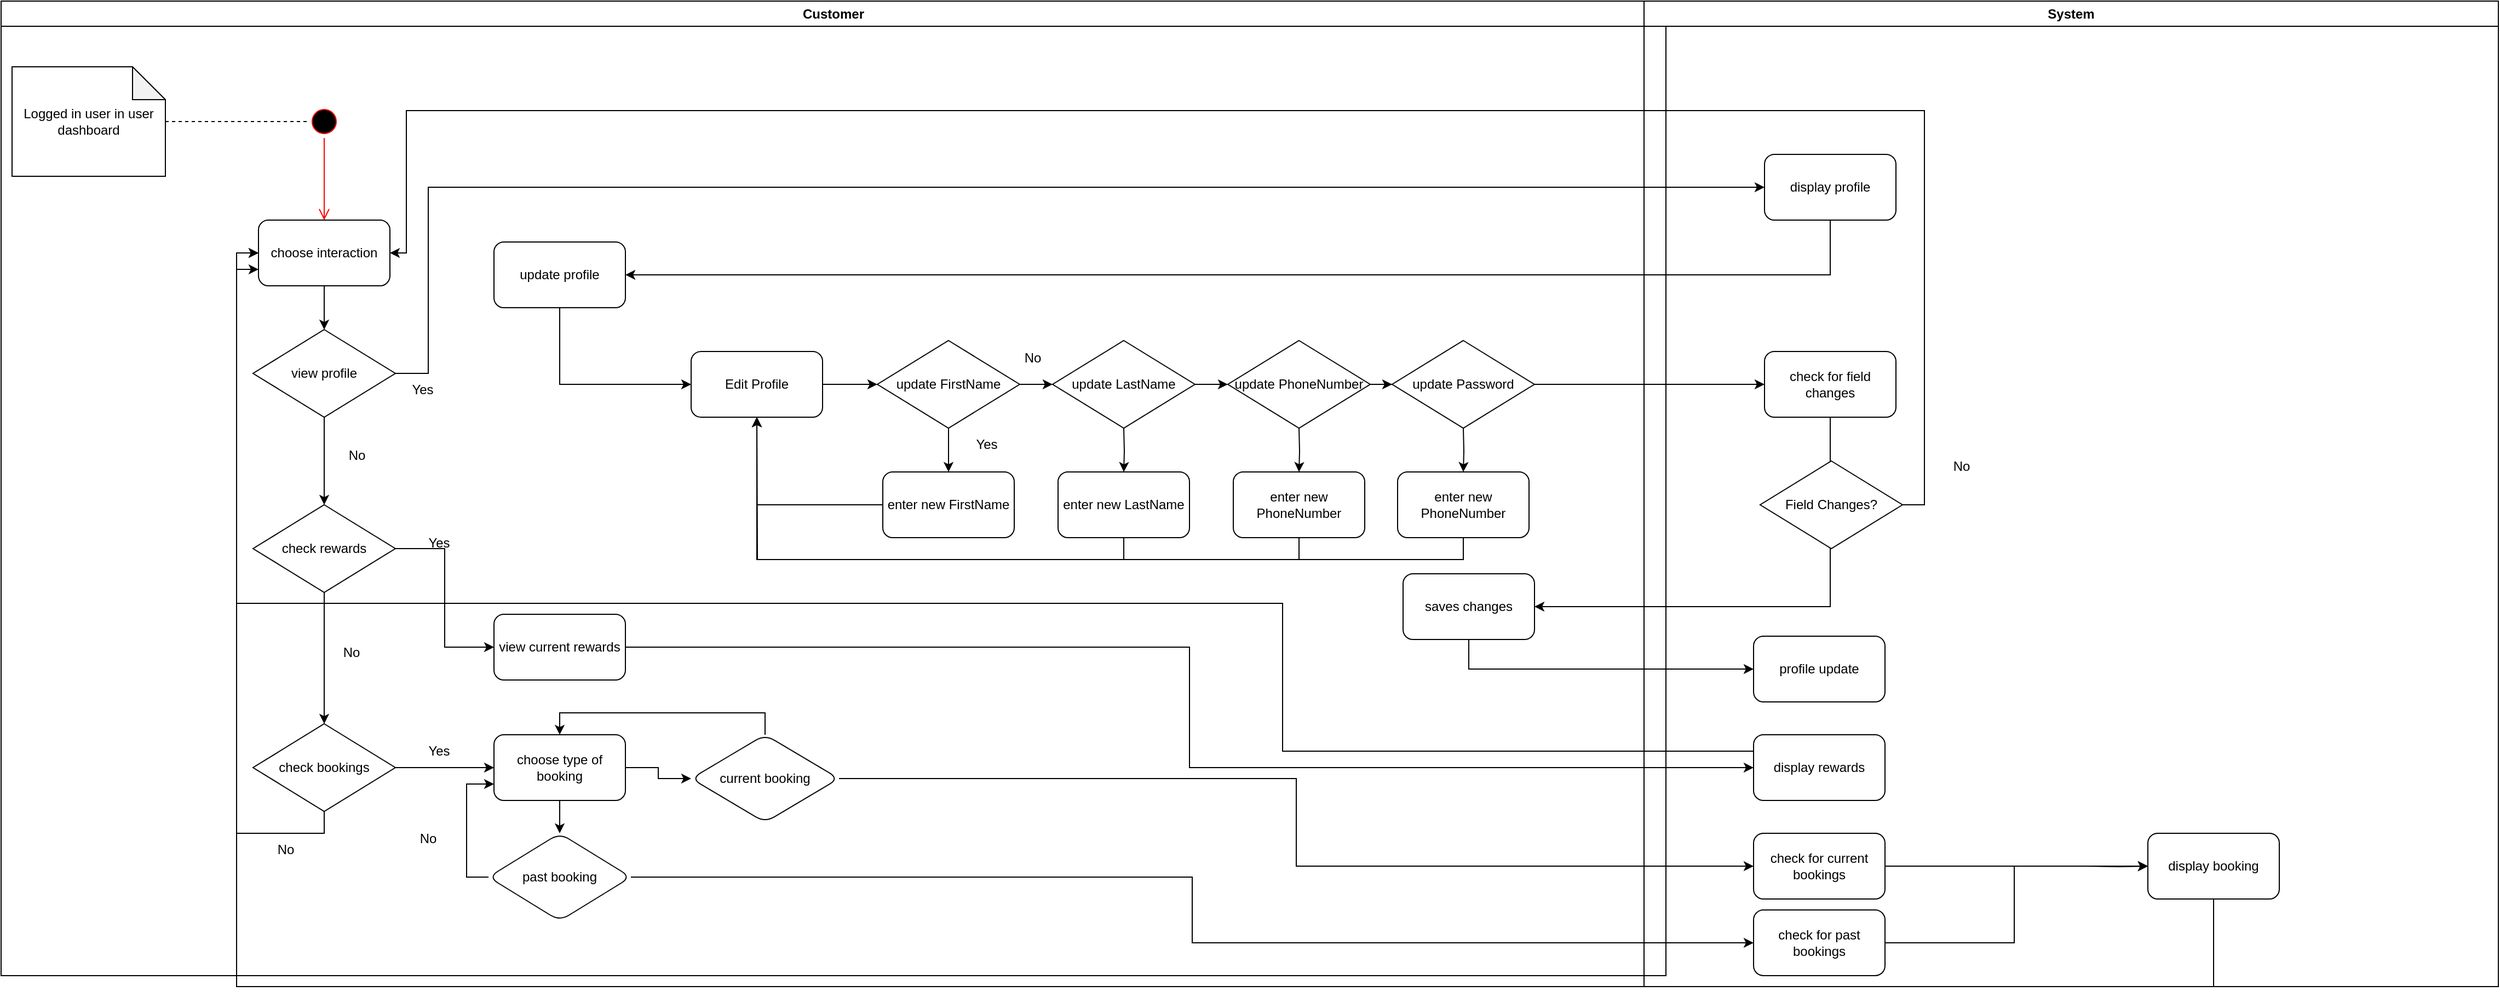 <mxfile version="21.6.8" type="device">
  <diagram name="Page-1" id="j6ZUwTwEuw8l7XssZwEK">
    <mxGraphModel dx="2590" dy="1515" grid="1" gridSize="10" guides="1" tooltips="1" connect="1" arrows="1" fold="1" page="1" pageScale="1" pageWidth="1600" pageHeight="900" math="0" shadow="0">
      <root>
        <mxCell id="0" />
        <mxCell id="1" parent="0" />
        <mxCell id="_EfbOmLes6nvlu2SDe32-2" value="" style="ellipse;html=1;shape=startState;fillColor=#000000;strokeColor=#ff0000;" parent="1" vertex="1">
          <mxGeometry x="370" y="95" width="30" height="30" as="geometry" />
        </mxCell>
        <mxCell id="_EfbOmLes6nvlu2SDe32-3" value="" style="edgeStyle=orthogonalEdgeStyle;html=1;verticalAlign=bottom;endArrow=open;endSize=8;strokeColor=#ff0000;rounded=0;entryX=0.5;entryY=0;entryDx=0;entryDy=0;" parent="1" source="_EfbOmLes6nvlu2SDe32-2" target="_EfbOmLes6nvlu2SDe32-9" edge="1">
          <mxGeometry relative="1" as="geometry">
            <mxPoint x="385" y="185" as="targetPoint" />
          </mxGeometry>
        </mxCell>
        <mxCell id="_EfbOmLes6nvlu2SDe32-6" style="edgeStyle=orthogonalEdgeStyle;rounded=0;orthogonalLoop=1;jettySize=auto;html=1;entryX=0;entryY=0.5;entryDx=0;entryDy=0;endArrow=none;endFill=0;dashed=1;" parent="1" source="_EfbOmLes6nvlu2SDe32-5" target="_EfbOmLes6nvlu2SDe32-2" edge="1">
          <mxGeometry relative="1" as="geometry" />
        </mxCell>
        <mxCell id="_EfbOmLes6nvlu2SDe32-5" value="Logged in user in user dashboard" style="shape=note;whiteSpace=wrap;html=1;backgroundOutline=1;darkOpacity=0.05;" parent="1" vertex="1">
          <mxGeometry x="100" y="60" width="140" height="100" as="geometry" />
        </mxCell>
        <mxCell id="_EfbOmLes6nvlu2SDe32-20" style="edgeStyle=orthogonalEdgeStyle;rounded=0;orthogonalLoop=1;jettySize=auto;html=1;entryX=0.5;entryY=0;entryDx=0;entryDy=0;" parent="1" source="_EfbOmLes6nvlu2SDe32-9" target="_EfbOmLes6nvlu2SDe32-10" edge="1">
          <mxGeometry relative="1" as="geometry" />
        </mxCell>
        <mxCell id="_EfbOmLes6nvlu2SDe32-9" value="choose interaction" style="rounded=1;whiteSpace=wrap;html=1;" parent="1" vertex="1">
          <mxGeometry x="325" y="200" width="120" height="60" as="geometry" />
        </mxCell>
        <mxCell id="_EfbOmLes6nvlu2SDe32-12" value="" style="edgeStyle=orthogonalEdgeStyle;rounded=0;orthogonalLoop=1;jettySize=auto;html=1;entryX=0.5;entryY=0;entryDx=0;entryDy=0;" parent="1" source="_EfbOmLes6nvlu2SDe32-10" target="_EfbOmLes6nvlu2SDe32-13" edge="1">
          <mxGeometry relative="1" as="geometry">
            <mxPoint x="385" y="430" as="targetPoint" />
          </mxGeometry>
        </mxCell>
        <mxCell id="_EfbOmLes6nvlu2SDe32-19" style="edgeStyle=orthogonalEdgeStyle;rounded=0;orthogonalLoop=1;jettySize=auto;html=1;exitX=1;exitY=0.5;exitDx=0;exitDy=0;entryX=0;entryY=0.5;entryDx=0;entryDy=0;" parent="1" source="_EfbOmLes6nvlu2SDe32-10" target="_EfbOmLes6nvlu2SDe32-18" edge="1">
          <mxGeometry relative="1" as="geometry">
            <Array as="points">
              <mxPoint x="480" y="340" />
              <mxPoint x="480" y="170" />
              <mxPoint x="1390" y="170" />
            </Array>
          </mxGeometry>
        </mxCell>
        <mxCell id="_EfbOmLes6nvlu2SDe32-10" value="view profile" style="rhombus;whiteSpace=wrap;html=1;" parent="1" vertex="1">
          <mxGeometry x="320" y="300" width="130" height="80" as="geometry" />
        </mxCell>
        <mxCell id="_EfbOmLes6nvlu2SDe32-30" value="" style="edgeStyle=orthogonalEdgeStyle;rounded=0;orthogonalLoop=1;jettySize=auto;html=1;" parent="1" source="_EfbOmLes6nvlu2SDe32-13" target="_EfbOmLes6nvlu2SDe32-29" edge="1">
          <mxGeometry relative="1" as="geometry" />
        </mxCell>
        <mxCell id="_EfbOmLes6nvlu2SDe32-64" style="edgeStyle=orthogonalEdgeStyle;rounded=0;orthogonalLoop=1;jettySize=auto;html=1;exitX=1;exitY=0.5;exitDx=0;exitDy=0;entryX=0;entryY=0.5;entryDx=0;entryDy=0;" parent="1" source="_EfbOmLes6nvlu2SDe32-13" target="_EfbOmLes6nvlu2SDe32-63" edge="1">
          <mxGeometry relative="1" as="geometry" />
        </mxCell>
        <mxCell id="_EfbOmLes6nvlu2SDe32-13" value="check rewards" style="rhombus;whiteSpace=wrap;html=1;" parent="1" vertex="1">
          <mxGeometry x="320" y="460" width="130" height="80" as="geometry" />
        </mxCell>
        <mxCell id="_EfbOmLes6nvlu2SDe32-22" style="edgeStyle=orthogonalEdgeStyle;rounded=0;orthogonalLoop=1;jettySize=auto;html=1;exitX=0.5;exitY=1;exitDx=0;exitDy=0;entryX=1;entryY=0.5;entryDx=0;entryDy=0;" parent="1" source="_EfbOmLes6nvlu2SDe32-18" target="_EfbOmLes6nvlu2SDe32-21" edge="1">
          <mxGeometry relative="1" as="geometry" />
        </mxCell>
        <mxCell id="_EfbOmLes6nvlu2SDe32-18" value="display profile" style="rounded=1;whiteSpace=wrap;html=1;" parent="1" vertex="1">
          <mxGeometry x="1700" y="140" width="120" height="60" as="geometry" />
        </mxCell>
        <mxCell id="_EfbOmLes6nvlu2SDe32-23" style="edgeStyle=orthogonalEdgeStyle;rounded=0;orthogonalLoop=1;jettySize=auto;html=1;exitX=0.5;exitY=1;exitDx=0;exitDy=0;entryX=0;entryY=0.5;entryDx=0;entryDy=0;" parent="1" source="_EfbOmLes6nvlu2SDe32-21" target="_EfbOmLes6nvlu2SDe32-31" edge="1">
          <mxGeometry relative="1" as="geometry">
            <mxPoint x="600" y="310" as="targetPoint" />
          </mxGeometry>
        </mxCell>
        <mxCell id="_EfbOmLes6nvlu2SDe32-21" value="update profile" style="rounded=1;whiteSpace=wrap;html=1;" parent="1" vertex="1">
          <mxGeometry x="540" y="220" width="120" height="60" as="geometry" />
        </mxCell>
        <mxCell id="_EfbOmLes6nvlu2SDe32-25" value="profile update" style="rounded=1;whiteSpace=wrap;html=1;" parent="1" vertex="1">
          <mxGeometry x="1690" y="580" width="120" height="60" as="geometry" />
        </mxCell>
        <mxCell id="_EfbOmLes6nvlu2SDe32-71" style="edgeStyle=orthogonalEdgeStyle;rounded=0;orthogonalLoop=1;jettySize=auto;html=1;exitX=1;exitY=0.5;exitDx=0;exitDy=0;" parent="1" source="_EfbOmLes6nvlu2SDe32-29" edge="1">
          <mxGeometry relative="1" as="geometry">
            <mxPoint x="540" y="700" as="targetPoint" />
          </mxGeometry>
        </mxCell>
        <mxCell id="_EfbOmLes6nvlu2SDe32-91" style="edgeStyle=orthogonalEdgeStyle;rounded=0;orthogonalLoop=1;jettySize=auto;html=1;exitX=0.5;exitY=1;exitDx=0;exitDy=0;entryX=0;entryY=0.5;entryDx=0;entryDy=0;" parent="1" source="_EfbOmLes6nvlu2SDe32-29" target="_EfbOmLes6nvlu2SDe32-9" edge="1">
          <mxGeometry relative="1" as="geometry">
            <mxPoint x="385" y="810" as="targetPoint" />
          </mxGeometry>
        </mxCell>
        <mxCell id="_EfbOmLes6nvlu2SDe32-29" value="check bookings" style="rhombus;whiteSpace=wrap;html=1;" parent="1" vertex="1">
          <mxGeometry x="320" y="660" width="130" height="80" as="geometry" />
        </mxCell>
        <mxCell id="_EfbOmLes6nvlu2SDe32-33" style="edgeStyle=orthogonalEdgeStyle;rounded=0;orthogonalLoop=1;jettySize=auto;html=1;exitX=1;exitY=0.5;exitDx=0;exitDy=0;" parent="1" source="_EfbOmLes6nvlu2SDe32-31" edge="1">
          <mxGeometry relative="1" as="geometry">
            <mxPoint x="890" y="350" as="targetPoint" />
          </mxGeometry>
        </mxCell>
        <mxCell id="_EfbOmLes6nvlu2SDe32-31" value="Edit Profile" style="rounded=1;whiteSpace=wrap;html=1;" parent="1" vertex="1">
          <mxGeometry x="720" y="320" width="120" height="60" as="geometry" />
        </mxCell>
        <mxCell id="_EfbOmLes6nvlu2SDe32-36" style="edgeStyle=orthogonalEdgeStyle;rounded=0;orthogonalLoop=1;jettySize=auto;html=1;exitX=0.5;exitY=1;exitDx=0;exitDy=0;entryX=0.5;entryY=0;entryDx=0;entryDy=0;" parent="1" source="_EfbOmLes6nvlu2SDe32-34" target="_EfbOmLes6nvlu2SDe32-35" edge="1">
          <mxGeometry relative="1" as="geometry" />
        </mxCell>
        <mxCell id="_EfbOmLes6nvlu2SDe32-38" style="edgeStyle=orthogonalEdgeStyle;rounded=0;orthogonalLoop=1;jettySize=auto;html=1;exitX=1;exitY=0.5;exitDx=0;exitDy=0;entryX=0;entryY=0.5;entryDx=0;entryDy=0;entryPerimeter=0;" parent="1" source="_EfbOmLes6nvlu2SDe32-34" target="_EfbOmLes6nvlu2SDe32-37" edge="1">
          <mxGeometry relative="1" as="geometry" />
        </mxCell>
        <mxCell id="_EfbOmLes6nvlu2SDe32-34" value="update FirstName" style="rhombus;whiteSpace=wrap;html=1;" parent="1" vertex="1">
          <mxGeometry x="890" y="310" width="130" height="80" as="geometry" />
        </mxCell>
        <mxCell id="_EfbOmLes6nvlu2SDe32-41" style="edgeStyle=orthogonalEdgeStyle;rounded=0;orthogonalLoop=1;jettySize=auto;html=1;exitX=0;exitY=0.5;exitDx=0;exitDy=0;" parent="1" source="_EfbOmLes6nvlu2SDe32-35" target="_EfbOmLes6nvlu2SDe32-31" edge="1">
          <mxGeometry relative="1" as="geometry" />
        </mxCell>
        <mxCell id="_EfbOmLes6nvlu2SDe32-35" value="enter new FirstName" style="rounded=1;whiteSpace=wrap;html=1;" parent="1" vertex="1">
          <mxGeometry x="895" y="430" width="120" height="60" as="geometry" />
        </mxCell>
        <mxCell id="_EfbOmLes6nvlu2SDe32-48" style="edgeStyle=orthogonalEdgeStyle;rounded=0;orthogonalLoop=1;jettySize=auto;html=1;exitX=1;exitY=0.5;exitDx=0;exitDy=0;entryX=0;entryY=0.5;entryDx=0;entryDy=0;" parent="1" source="_EfbOmLes6nvlu2SDe32-37" target="_EfbOmLes6nvlu2SDe32-44" edge="1">
          <mxGeometry relative="1" as="geometry" />
        </mxCell>
        <mxCell id="_EfbOmLes6nvlu2SDe32-37" value="update LastName" style="rhombus;whiteSpace=wrap;html=1;" parent="1" vertex="1">
          <mxGeometry x="1050" y="310" width="130" height="80" as="geometry" />
        </mxCell>
        <mxCell id="_EfbOmLes6nvlu2SDe32-39" style="edgeStyle=orthogonalEdgeStyle;rounded=0;orthogonalLoop=1;jettySize=auto;html=1;exitX=0.5;exitY=1;exitDx=0;exitDy=0;entryX=0.5;entryY=0;entryDx=0;entryDy=0;" parent="1" target="_EfbOmLes6nvlu2SDe32-40" edge="1">
          <mxGeometry relative="1" as="geometry">
            <mxPoint x="1115" y="390" as="sourcePoint" />
          </mxGeometry>
        </mxCell>
        <mxCell id="_EfbOmLes6nvlu2SDe32-42" style="edgeStyle=orthogonalEdgeStyle;rounded=0;orthogonalLoop=1;jettySize=auto;html=1;exitX=0.5;exitY=1;exitDx=0;exitDy=0;" parent="1" source="_EfbOmLes6nvlu2SDe32-40" edge="1">
          <mxGeometry relative="1" as="geometry">
            <mxPoint x="780" y="380" as="targetPoint" />
          </mxGeometry>
        </mxCell>
        <mxCell id="_EfbOmLes6nvlu2SDe32-40" value="enter new LastName" style="rounded=1;whiteSpace=wrap;html=1;" parent="1" vertex="1">
          <mxGeometry x="1055" y="430" width="120" height="60" as="geometry" />
        </mxCell>
        <mxCell id="_EfbOmLes6nvlu2SDe32-54" style="edgeStyle=orthogonalEdgeStyle;rounded=0;orthogonalLoop=1;jettySize=auto;html=1;entryX=0;entryY=0.5;entryDx=0;entryDy=0;" parent="1" source="_EfbOmLes6nvlu2SDe32-44" target="_EfbOmLes6nvlu2SDe32-51" edge="1">
          <mxGeometry relative="1" as="geometry" />
        </mxCell>
        <mxCell id="_EfbOmLes6nvlu2SDe32-44" value="update PhoneNumber" style="rhombus;whiteSpace=wrap;html=1;" parent="1" vertex="1">
          <mxGeometry x="1210" y="310" width="130" height="80" as="geometry" />
        </mxCell>
        <mxCell id="_EfbOmLes6nvlu2SDe32-49" style="edgeStyle=orthogonalEdgeStyle;rounded=0;orthogonalLoop=1;jettySize=auto;html=1;exitX=0.5;exitY=1;exitDx=0;exitDy=0;entryX=0.5;entryY=1;entryDx=0;entryDy=0;" parent="1" source="_EfbOmLes6nvlu2SDe32-45" target="_EfbOmLes6nvlu2SDe32-31" edge="1">
          <mxGeometry relative="1" as="geometry" />
        </mxCell>
        <mxCell id="_EfbOmLes6nvlu2SDe32-45" value="enter new PhoneNumber" style="rounded=1;whiteSpace=wrap;html=1;" parent="1" vertex="1">
          <mxGeometry x="1215" y="430" width="120" height="60" as="geometry" />
        </mxCell>
        <mxCell id="_EfbOmLes6nvlu2SDe32-46" style="edgeStyle=orthogonalEdgeStyle;rounded=0;orthogonalLoop=1;jettySize=auto;html=1;exitX=0.5;exitY=1;exitDx=0;exitDy=0;entryX=0.5;entryY=0;entryDx=0;entryDy=0;" parent="1" target="_EfbOmLes6nvlu2SDe32-45" edge="1">
          <mxGeometry relative="1" as="geometry">
            <mxPoint x="1275" y="390" as="sourcePoint" />
          </mxGeometry>
        </mxCell>
        <mxCell id="_EfbOmLes6nvlu2SDe32-58" style="edgeStyle=orthogonalEdgeStyle;rounded=0;orthogonalLoop=1;jettySize=auto;html=1;exitX=1;exitY=0.5;exitDx=0;exitDy=0;" parent="1" source="_EfbOmLes6nvlu2SDe32-51" target="_EfbOmLes6nvlu2SDe32-57" edge="1">
          <mxGeometry relative="1" as="geometry" />
        </mxCell>
        <mxCell id="_EfbOmLes6nvlu2SDe32-51" value="update Password" style="rhombus;whiteSpace=wrap;html=1;" parent="1" vertex="1">
          <mxGeometry x="1360" y="310" width="130" height="80" as="geometry" />
        </mxCell>
        <mxCell id="Gx4bqHsXZrf4fRZskT7e-23" style="edgeStyle=orthogonalEdgeStyle;rounded=0;orthogonalLoop=1;jettySize=auto;html=1;entryX=0.5;entryY=1;entryDx=0;entryDy=0;" edge="1" parent="1" source="_EfbOmLes6nvlu2SDe32-52" target="_EfbOmLes6nvlu2SDe32-31">
          <mxGeometry relative="1" as="geometry">
            <Array as="points">
              <mxPoint x="1425" y="510" />
              <mxPoint x="780" y="510" />
            </Array>
          </mxGeometry>
        </mxCell>
        <mxCell id="_EfbOmLes6nvlu2SDe32-52" value="enter new PhoneNumber" style="rounded=1;whiteSpace=wrap;html=1;" parent="1" vertex="1">
          <mxGeometry x="1365" y="430" width="120" height="60" as="geometry" />
        </mxCell>
        <mxCell id="_EfbOmLes6nvlu2SDe32-53" style="edgeStyle=orthogonalEdgeStyle;rounded=0;orthogonalLoop=1;jettySize=auto;html=1;exitX=0.5;exitY=1;exitDx=0;exitDy=0;entryX=0.5;entryY=0;entryDx=0;entryDy=0;" parent="1" target="_EfbOmLes6nvlu2SDe32-52" edge="1">
          <mxGeometry relative="1" as="geometry">
            <mxPoint x="1425" y="390" as="sourcePoint" />
          </mxGeometry>
        </mxCell>
        <mxCell id="_EfbOmLes6nvlu2SDe32-61" style="edgeStyle=orthogonalEdgeStyle;rounded=0;orthogonalLoop=1;jettySize=auto;html=1;exitX=0.5;exitY=1;exitDx=0;exitDy=0;entryX=1;entryY=0.5;entryDx=0;entryDy=0;" parent="1" source="_EfbOmLes6nvlu2SDe32-57" target="_EfbOmLes6nvlu2SDe32-60" edge="1">
          <mxGeometry relative="1" as="geometry" />
        </mxCell>
        <mxCell id="_EfbOmLes6nvlu2SDe32-57" value="check for field changes" style="rounded=1;whiteSpace=wrap;html=1;" parent="1" vertex="1">
          <mxGeometry x="1700" y="320" width="120" height="60" as="geometry" />
        </mxCell>
        <mxCell id="_EfbOmLes6nvlu2SDe32-62" style="edgeStyle=orthogonalEdgeStyle;rounded=0;orthogonalLoop=1;jettySize=auto;html=1;entryX=0;entryY=0.5;entryDx=0;entryDy=0;" parent="1" source="_EfbOmLes6nvlu2SDe32-60" target="_EfbOmLes6nvlu2SDe32-25" edge="1">
          <mxGeometry relative="1" as="geometry">
            <Array as="points">
              <mxPoint x="1430" y="610" />
            </Array>
          </mxGeometry>
        </mxCell>
        <mxCell id="_EfbOmLes6nvlu2SDe32-60" value="saves changes" style="rounded=1;whiteSpace=wrap;html=1;" parent="1" vertex="1">
          <mxGeometry x="1370" y="523" width="120" height="60" as="geometry" />
        </mxCell>
        <mxCell id="_EfbOmLes6nvlu2SDe32-63" value="view current rewards" style="rounded=1;whiteSpace=wrap;html=1;" parent="1" vertex="1">
          <mxGeometry x="540" y="560" width="120" height="60" as="geometry" />
        </mxCell>
        <mxCell id="_EfbOmLes6nvlu2SDe32-67" style="edgeStyle=orthogonalEdgeStyle;rounded=0;orthogonalLoop=1;jettySize=auto;html=1;entryX=0;entryY=0.5;entryDx=0;entryDy=0;exitX=0;exitY=0.25;exitDx=0;exitDy=0;" parent="1" source="_EfbOmLes6nvlu2SDe32-68" target="_EfbOmLes6nvlu2SDe32-9" edge="1">
          <mxGeometry relative="1" as="geometry">
            <Array as="points">
              <mxPoint x="1260" y="685" />
              <mxPoint x="1260" y="550" />
              <mxPoint x="305" y="550" />
              <mxPoint x="305" y="230" />
            </Array>
            <mxPoint x="1320" y="580" as="sourcePoint" />
          </mxGeometry>
        </mxCell>
        <mxCell id="_EfbOmLes6nvlu2SDe32-69" style="edgeStyle=orthogonalEdgeStyle;rounded=0;orthogonalLoop=1;jettySize=auto;html=1;exitX=1;exitY=0.5;exitDx=0;exitDy=0;entryX=0;entryY=0.5;entryDx=0;entryDy=0;" parent="1" source="_EfbOmLes6nvlu2SDe32-63" target="_EfbOmLes6nvlu2SDe32-68" edge="1">
          <mxGeometry relative="1" as="geometry">
            <mxPoint x="885.005" y="619.92" as="sourcePoint" />
          </mxGeometry>
        </mxCell>
        <mxCell id="_EfbOmLes6nvlu2SDe32-68" value="display rewards" style="rounded=1;whiteSpace=wrap;html=1;" parent="1" vertex="1">
          <mxGeometry x="1690" y="670" width="120" height="60" as="geometry" />
        </mxCell>
        <mxCell id="_EfbOmLes6nvlu2SDe32-78" value="" style="edgeStyle=orthogonalEdgeStyle;rounded=0;orthogonalLoop=1;jettySize=auto;html=1;" parent="1" source="_EfbOmLes6nvlu2SDe32-72" target="_EfbOmLes6nvlu2SDe32-77" edge="1">
          <mxGeometry relative="1" as="geometry" />
        </mxCell>
        <mxCell id="_EfbOmLes6nvlu2SDe32-80" style="edgeStyle=orthogonalEdgeStyle;rounded=0;orthogonalLoop=1;jettySize=auto;html=1;exitX=1;exitY=0.5;exitDx=0;exitDy=0;entryX=0;entryY=0.5;entryDx=0;entryDy=0;" parent="1" source="_EfbOmLes6nvlu2SDe32-72" target="_EfbOmLes6nvlu2SDe32-79" edge="1">
          <mxGeometry relative="1" as="geometry" />
        </mxCell>
        <mxCell id="_EfbOmLes6nvlu2SDe32-72" value="choose type of booking" style="rounded=1;whiteSpace=wrap;html=1;" parent="1" vertex="1">
          <mxGeometry x="540" y="670" width="120" height="60" as="geometry" />
        </mxCell>
        <mxCell id="_EfbOmLes6nvlu2SDe32-86" style="edgeStyle=orthogonalEdgeStyle;rounded=0;orthogonalLoop=1;jettySize=auto;html=1;exitX=1;exitY=0.5;exitDx=0;exitDy=0;" parent="1" source="_EfbOmLes6nvlu2SDe32-75" edge="1">
          <mxGeometry relative="1" as="geometry">
            <mxPoint x="2050" y="790" as="targetPoint" />
          </mxGeometry>
        </mxCell>
        <mxCell id="_EfbOmLes6nvlu2SDe32-75" value="check for current bookings" style="rounded=1;whiteSpace=wrap;html=1;" parent="1" vertex="1">
          <mxGeometry x="1690" y="760" width="120" height="60" as="geometry" />
        </mxCell>
        <mxCell id="_EfbOmLes6nvlu2SDe32-82" style="edgeStyle=orthogonalEdgeStyle;rounded=0;orthogonalLoop=1;jettySize=auto;html=1;exitX=1;exitY=0.5;exitDx=0;exitDy=0;entryX=0;entryY=0.5;entryDx=0;entryDy=0;" parent="1" source="_EfbOmLes6nvlu2SDe32-77" target="_EfbOmLes6nvlu2SDe32-88" edge="1">
          <mxGeometry relative="1" as="geometry" />
        </mxCell>
        <mxCell id="_EfbOmLes6nvlu2SDe32-93" style="edgeStyle=orthogonalEdgeStyle;rounded=0;orthogonalLoop=1;jettySize=auto;html=1;exitX=0;exitY=0.5;exitDx=0;exitDy=0;entryX=0;entryY=0.75;entryDx=0;entryDy=0;" parent="1" source="_EfbOmLes6nvlu2SDe32-77" target="_EfbOmLes6nvlu2SDe32-72" edge="1">
          <mxGeometry relative="1" as="geometry" />
        </mxCell>
        <mxCell id="_EfbOmLes6nvlu2SDe32-77" value="past booking" style="rhombus;whiteSpace=wrap;html=1;rounded=1;" parent="1" vertex="1">
          <mxGeometry x="535" y="760" width="130" height="80" as="geometry" />
        </mxCell>
        <mxCell id="_EfbOmLes6nvlu2SDe32-81" style="edgeStyle=orthogonalEdgeStyle;rounded=0;orthogonalLoop=1;jettySize=auto;html=1;exitX=1;exitY=0.5;exitDx=0;exitDy=0;entryX=0;entryY=0.5;entryDx=0;entryDy=0;" parent="1" source="_EfbOmLes6nvlu2SDe32-79" target="_EfbOmLes6nvlu2SDe32-75" edge="1">
          <mxGeometry relative="1" as="geometry" />
        </mxCell>
        <mxCell id="_EfbOmLes6nvlu2SDe32-92" style="edgeStyle=orthogonalEdgeStyle;rounded=0;orthogonalLoop=1;jettySize=auto;html=1;exitX=0.5;exitY=0;exitDx=0;exitDy=0;entryX=0.5;entryY=0;entryDx=0;entryDy=0;" parent="1" source="_EfbOmLes6nvlu2SDe32-79" target="_EfbOmLes6nvlu2SDe32-72" edge="1">
          <mxGeometry relative="1" as="geometry">
            <Array as="points">
              <mxPoint x="788" y="650" />
              <mxPoint x="600" y="650" />
            </Array>
          </mxGeometry>
        </mxCell>
        <mxCell id="_EfbOmLes6nvlu2SDe32-79" value="current booking" style="rhombus;whiteSpace=wrap;html=1;rounded=1;" parent="1" vertex="1">
          <mxGeometry x="720" y="670" width="135" height="80" as="geometry" />
        </mxCell>
        <mxCell id="_EfbOmLes6nvlu2SDe32-90" style="edgeStyle=orthogonalEdgeStyle;rounded=0;orthogonalLoop=1;jettySize=auto;html=1;entryX=0;entryY=0.75;entryDx=0;entryDy=0;" parent="1" source="_EfbOmLes6nvlu2SDe32-83" target="_EfbOmLes6nvlu2SDe32-9" edge="1">
          <mxGeometry relative="1" as="geometry">
            <mxPoint x="320" y="240" as="targetPoint" />
            <Array as="points">
              <mxPoint x="2110" y="900" />
              <mxPoint x="305" y="900" />
              <mxPoint x="305" y="245" />
            </Array>
          </mxGeometry>
        </mxCell>
        <mxCell id="_EfbOmLes6nvlu2SDe32-83" value="display booking" style="rounded=1;whiteSpace=wrap;html=1;" parent="1" vertex="1">
          <mxGeometry x="2050" y="760" width="120" height="60" as="geometry" />
        </mxCell>
        <mxCell id="_EfbOmLes6nvlu2SDe32-87" style="edgeStyle=orthogonalEdgeStyle;rounded=0;orthogonalLoop=1;jettySize=auto;html=1;exitX=1;exitY=0.5;exitDx=0;exitDy=0;" parent="1" target="_EfbOmLes6nvlu2SDe32-83" edge="1">
          <mxGeometry relative="1" as="geometry">
            <mxPoint x="1995" y="790" as="sourcePoint" />
          </mxGeometry>
        </mxCell>
        <mxCell id="_EfbOmLes6nvlu2SDe32-89" style="edgeStyle=orthogonalEdgeStyle;rounded=0;orthogonalLoop=1;jettySize=auto;html=1;exitX=1;exitY=0.5;exitDx=0;exitDy=0;entryX=0;entryY=0.5;entryDx=0;entryDy=0;" parent="1" source="_EfbOmLes6nvlu2SDe32-88" target="_EfbOmLes6nvlu2SDe32-83" edge="1">
          <mxGeometry relative="1" as="geometry">
            <Array as="points">
              <mxPoint x="1928" y="860" />
              <mxPoint x="1928" y="790" />
            </Array>
            <mxPoint x="1927.5" y="828.32" as="targetPoint" />
          </mxGeometry>
        </mxCell>
        <mxCell id="_EfbOmLes6nvlu2SDe32-88" value="check for past bookings" style="rounded=1;whiteSpace=wrap;html=1;" parent="1" vertex="1">
          <mxGeometry x="1690" y="830" width="120" height="60" as="geometry" />
        </mxCell>
        <mxCell id="_EfbOmLes6nvlu2SDe32-94" value="Customer" style="swimlane;whiteSpace=wrap;html=1;" parent="1" vertex="1">
          <mxGeometry x="90" width="1520" height="890" as="geometry" />
        </mxCell>
        <mxCell id="Gx4bqHsXZrf4fRZskT7e-3" value="No" style="text;html=1;strokeColor=none;fillColor=none;align=center;verticalAlign=middle;whiteSpace=wrap;rounded=0;" vertex="1" parent="_EfbOmLes6nvlu2SDe32-94">
          <mxGeometry x="295" y="400" width="60" height="30" as="geometry" />
        </mxCell>
        <mxCell id="Gx4bqHsXZrf4fRZskT7e-4" value="No" style="text;html=1;strokeColor=none;fillColor=none;align=center;verticalAlign=middle;whiteSpace=wrap;rounded=0;" vertex="1" parent="_EfbOmLes6nvlu2SDe32-94">
          <mxGeometry x="290" y="580" width="60" height="30" as="geometry" />
        </mxCell>
        <mxCell id="Gx4bqHsXZrf4fRZskT7e-5" value="No" style="text;html=1;strokeColor=none;fillColor=none;align=center;verticalAlign=middle;whiteSpace=wrap;rounded=0;" vertex="1" parent="_EfbOmLes6nvlu2SDe32-94">
          <mxGeometry x="230" y="760" width="60" height="30" as="geometry" />
        </mxCell>
        <mxCell id="Gx4bqHsXZrf4fRZskT7e-6" value="Yes" style="text;html=1;strokeColor=none;fillColor=none;align=center;verticalAlign=middle;whiteSpace=wrap;rounded=0;" vertex="1" parent="_EfbOmLes6nvlu2SDe32-94">
          <mxGeometry x="370" y="480" width="60" height="30" as="geometry" />
        </mxCell>
        <mxCell id="Gx4bqHsXZrf4fRZskT7e-7" value="Yes" style="text;html=1;strokeColor=none;fillColor=none;align=center;verticalAlign=middle;whiteSpace=wrap;rounded=0;" vertex="1" parent="_EfbOmLes6nvlu2SDe32-94">
          <mxGeometry x="355" y="340" width="60" height="30" as="geometry" />
        </mxCell>
        <mxCell id="Gx4bqHsXZrf4fRZskT7e-8" value="Yes" style="text;html=1;strokeColor=none;fillColor=none;align=center;verticalAlign=middle;whiteSpace=wrap;rounded=0;" vertex="1" parent="_EfbOmLes6nvlu2SDe32-94">
          <mxGeometry x="370" y="670" width="60" height="30" as="geometry" />
        </mxCell>
        <mxCell id="Gx4bqHsXZrf4fRZskT7e-9" value="No" style="text;html=1;strokeColor=none;fillColor=none;align=center;verticalAlign=middle;whiteSpace=wrap;rounded=0;" vertex="1" parent="_EfbOmLes6nvlu2SDe32-94">
          <mxGeometry x="360" y="750" width="60" height="30" as="geometry" />
        </mxCell>
        <mxCell id="Gx4bqHsXZrf4fRZskT7e-11" value="Yes" style="text;html=1;strokeColor=none;fillColor=none;align=center;verticalAlign=middle;whiteSpace=wrap;rounded=0;" vertex="1" parent="_EfbOmLes6nvlu2SDe32-94">
          <mxGeometry x="870" y="390" width="60" height="30" as="geometry" />
        </mxCell>
        <mxCell id="Gx4bqHsXZrf4fRZskT7e-12" value="No" style="text;html=1;strokeColor=none;fillColor=none;align=center;verticalAlign=middle;whiteSpace=wrap;rounded=0;" vertex="1" parent="_EfbOmLes6nvlu2SDe32-94">
          <mxGeometry x="912" y="311" width="60" height="30" as="geometry" />
        </mxCell>
        <mxCell id="_EfbOmLes6nvlu2SDe32-95" value="System" style="swimlane;whiteSpace=wrap;html=1;" parent="1" vertex="1">
          <mxGeometry x="1590" width="780" height="900" as="geometry" />
        </mxCell>
        <mxCell id="Gx4bqHsXZrf4fRZskT7e-24" value="Field Changes?" style="rhombus;whiteSpace=wrap;html=1;" vertex="1" parent="_EfbOmLes6nvlu2SDe32-95">
          <mxGeometry x="106" y="420" width="130" height="80" as="geometry" />
        </mxCell>
        <mxCell id="Gx4bqHsXZrf4fRZskT7e-26" value="No" style="text;html=1;strokeColor=none;fillColor=none;align=center;verticalAlign=middle;whiteSpace=wrap;rounded=0;" vertex="1" parent="_EfbOmLes6nvlu2SDe32-95">
          <mxGeometry x="260" y="410" width="60" height="30" as="geometry" />
        </mxCell>
        <mxCell id="Gx4bqHsXZrf4fRZskT7e-25" style="edgeStyle=orthogonalEdgeStyle;rounded=0;orthogonalLoop=1;jettySize=auto;html=1;exitX=1;exitY=0.5;exitDx=0;exitDy=0;entryX=1;entryY=0.5;entryDx=0;entryDy=0;" edge="1" parent="1" source="Gx4bqHsXZrf4fRZskT7e-24" target="_EfbOmLes6nvlu2SDe32-9">
          <mxGeometry relative="1" as="geometry">
            <Array as="points">
              <mxPoint x="1846" y="460" />
              <mxPoint x="1846" y="100" />
              <mxPoint x="460" y="100" />
              <mxPoint x="460" y="230" />
            </Array>
          </mxGeometry>
        </mxCell>
      </root>
    </mxGraphModel>
  </diagram>
</mxfile>
